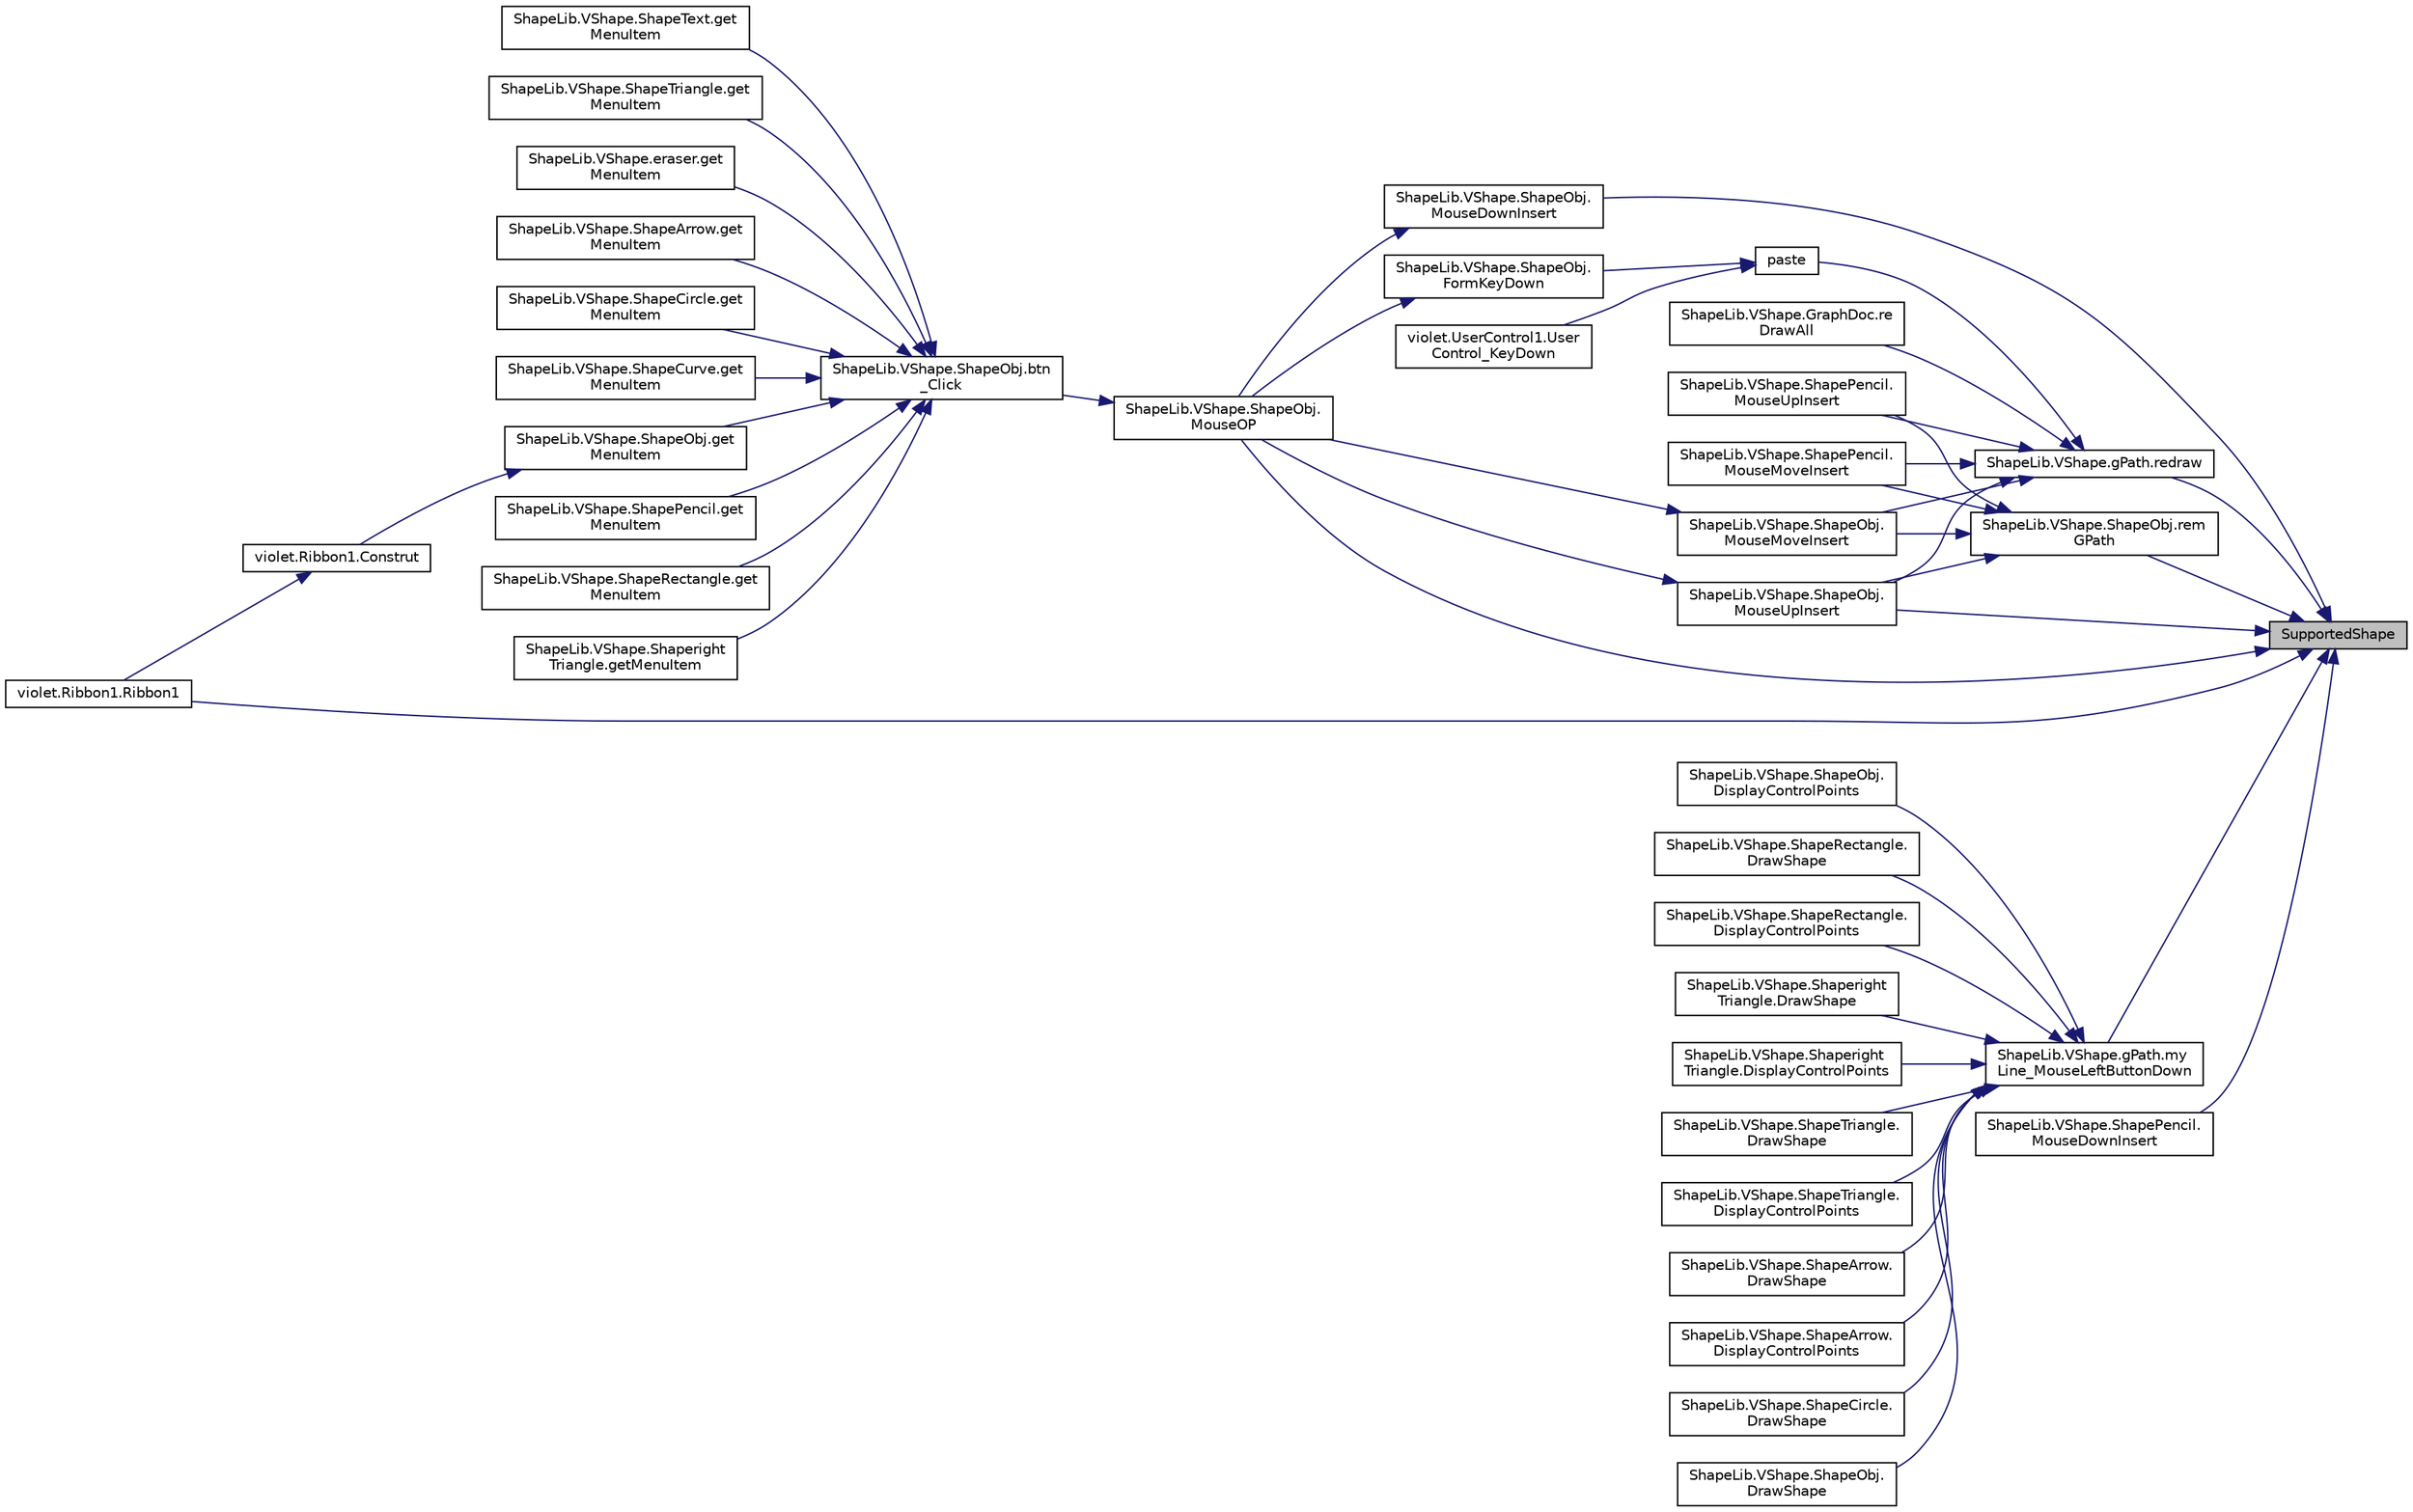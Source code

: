 digraph "SupportedShape"
{
 // LATEX_PDF_SIZE
  edge [fontname="Helvetica",fontsize="10",labelfontname="Helvetica",labelfontsize="10"];
  node [fontname="Helvetica",fontsize="10",shape=record];
  rankdir="RL";
  Node43 [label="SupportedShape",height=0.2,width=0.4,color="black", fillcolor="grey75", style="filled", fontcolor="black",tooltip="define supported shape"];
  Node43 -> Node44 [dir="back",color="midnightblue",fontsize="10",style="solid",fontname="Helvetica"];
  Node44 [label="ShapeLib.VShape.gPath.redraw",height=0.2,width=0.4,color="black", fillcolor="white", style="filled",URL="$classShapeLib_1_1VShape_1_1gPath.html#a3d0ca616bad384ca3a1e4a3eef245d07",tooltip=" "];
  Node44 -> Node45 [dir="back",color="midnightblue",fontsize="10",style="solid",fontname="Helvetica"];
  Node45 [label="ShapeLib.VShape.GraphDoc.re\lDrawAll",height=0.2,width=0.4,color="black", fillcolor="white", style="filled",URL="$classShapeLib_1_1VShape_1_1GraphDoc.html#a20b468b61d81bb541e58c92df082e82a",tooltip=" "];
  Node44 -> Node46 [dir="back",color="midnightblue",fontsize="10",style="solid",fontname="Helvetica"];
  Node46 [label="paste",height=0.2,width=0.4,color="black", fillcolor="white", style="filled",URL="$classShapeLib_1_1VShape_1_1shapeLib.html#a65066b4a90c6e198caaa769a4a95b63d",tooltip=" "];
  Node46 -> Node47 [dir="back",color="midnightblue",fontsize="10",style="solid",fontname="Helvetica"];
  Node47 [label="ShapeLib.VShape.ShapeObj.\lFormKeyDown",height=0.2,width=0.4,color="black", fillcolor="white", style="filled",URL="$classShapeLib_1_1VShape_1_1ShapeObj.html#a269fc4d256f6210f58b270a4c8c1f7d2",tooltip=" "];
  Node47 -> Node48 [dir="back",color="midnightblue",fontsize="10",style="solid",fontname="Helvetica"];
  Node48 [label="ShapeLib.VShape.ShapeObj.\lMouseOP",height=0.2,width=0.4,color="black", fillcolor="white", style="filled",URL="$classShapeLib_1_1VShape_1_1ShapeObj.html#a34b2c442f54a1f1bb63b778459d2ee6b",tooltip=" "];
  Node48 -> Node49 [dir="back",color="midnightblue",fontsize="10",style="solid",fontname="Helvetica"];
  Node49 [label="ShapeLib.VShape.ShapeObj.btn\l_Click",height=0.2,width=0.4,color="black", fillcolor="white", style="filled",URL="$classShapeLib_1_1VShape_1_1ShapeObj.html#afb4e81bd5f76a3bc344c03788b1b748a",tooltip="UI 點選"];
  Node49 -> Node50 [dir="back",color="midnightblue",fontsize="10",style="solid",fontname="Helvetica"];
  Node50 [label="ShapeLib.VShape.eraser.get\lMenuItem",height=0.2,width=0.4,color="black", fillcolor="white", style="filled",URL="$classShapeLib_1_1VShape_1_1eraser.html#aa5c01f3ce2f0608edd0a0b231393bde8",tooltip="覆寫System.Collections.ArrayList"];
  Node49 -> Node51 [dir="back",color="midnightblue",fontsize="10",style="solid",fontname="Helvetica"];
  Node51 [label="ShapeLib.VShape.ShapeArrow.get\lMenuItem",height=0.2,width=0.4,color="black", fillcolor="white", style="filled",URL="$classShapeLib_1_1VShape_1_1ShapeArrow.html#aa5c01f3ce2f0608edd0a0b231393bde8",tooltip="覆寫System.Collections.ArrayList"];
  Node49 -> Node52 [dir="back",color="midnightblue",fontsize="10",style="solid",fontname="Helvetica"];
  Node52 [label="ShapeLib.VShape.ShapeCircle.get\lMenuItem",height=0.2,width=0.4,color="black", fillcolor="white", style="filled",URL="$classShapeLib_1_1VShape_1_1ShapeCircle.html#aa5c01f3ce2f0608edd0a0b231393bde8",tooltip="覆寫System.Collections.ArrayList"];
  Node49 -> Node53 [dir="back",color="midnightblue",fontsize="10",style="solid",fontname="Helvetica"];
  Node53 [label="ShapeLib.VShape.ShapeCurve.get\lMenuItem",height=0.2,width=0.4,color="black", fillcolor="white", style="filled",URL="$classShapeLib_1_1VShape_1_1ShapeCurve.html#aa5c01f3ce2f0608edd0a0b231393bde8",tooltip="覆寫System.Collections.ArrayList"];
  Node49 -> Node54 [dir="back",color="midnightblue",fontsize="10",style="solid",fontname="Helvetica"];
  Node54 [label="ShapeLib.VShape.ShapeObj.get\lMenuItem",height=0.2,width=0.4,color="black", fillcolor="white", style="filled",URL="$classShapeLib_1_1VShape_1_1ShapeObj.html#aa09a6581cc64b36ac58a74a5f6d98459",tooltip="覆寫System.Collections.ArrayList"];
  Node54 -> Node55 [dir="back",color="midnightblue",fontsize="10",style="solid",fontname="Helvetica"];
  Node55 [label="violet.Ribbon1.Construt",height=0.2,width=0.4,color="black", fillcolor="white", style="filled",URL="$classviolet_1_1Ribbon1.html#a8b7f0b973376476fb2833e8aa2f4f1d4",tooltip=" "];
  Node55 -> Node56 [dir="back",color="midnightblue",fontsize="10",style="solid",fontname="Helvetica"];
  Node56 [label="violet.Ribbon1.Ribbon1",height=0.2,width=0.4,color="black", fillcolor="white", style="filled",URL="$classviolet_1_1Ribbon1.html#afc6de2c82a1dd328f4aa83e0e02bf293",tooltip=" "];
  Node49 -> Node57 [dir="back",color="midnightblue",fontsize="10",style="solid",fontname="Helvetica"];
  Node57 [label="ShapeLib.VShape.ShapePencil.get\lMenuItem",height=0.2,width=0.4,color="black", fillcolor="white", style="filled",URL="$classShapeLib_1_1VShape_1_1ShapePencil.html#aa5c01f3ce2f0608edd0a0b231393bde8",tooltip="覆寫System.Collections.ArrayList"];
  Node49 -> Node58 [dir="back",color="midnightblue",fontsize="10",style="solid",fontname="Helvetica"];
  Node58 [label="ShapeLib.VShape.ShapeRectangle.get\lMenuItem",height=0.2,width=0.4,color="black", fillcolor="white", style="filled",URL="$classShapeLib_1_1VShape_1_1ShapeRectangle.html#aa5c01f3ce2f0608edd0a0b231393bde8",tooltip="覆寫System.Collections.ArrayList"];
  Node49 -> Node59 [dir="back",color="midnightblue",fontsize="10",style="solid",fontname="Helvetica"];
  Node59 [label="ShapeLib.VShape.Shaperight\lTriangle.getMenuItem",height=0.2,width=0.4,color="black", fillcolor="white", style="filled",URL="$classShapeLib_1_1VShape_1_1ShaperightTriangle.html#aa5c01f3ce2f0608edd0a0b231393bde8",tooltip="覆寫System.Collections.ArrayList"];
  Node49 -> Node60 [dir="back",color="midnightblue",fontsize="10",style="solid",fontname="Helvetica"];
  Node60 [label="ShapeLib.VShape.ShapeText.get\lMenuItem",height=0.2,width=0.4,color="black", fillcolor="white", style="filled",URL="$classShapeLib_1_1VShape_1_1ShapeText.html#aa5c01f3ce2f0608edd0a0b231393bde8",tooltip="覆寫System.Collections.ArrayList"];
  Node49 -> Node61 [dir="back",color="midnightblue",fontsize="10",style="solid",fontname="Helvetica"];
  Node61 [label="ShapeLib.VShape.ShapeTriangle.get\lMenuItem",height=0.2,width=0.4,color="black", fillcolor="white", style="filled",URL="$classShapeLib_1_1VShape_1_1ShapeTriangle.html#aa5c01f3ce2f0608edd0a0b231393bde8",tooltip="覆寫System.Collections.ArrayList"];
  Node46 -> Node62 [dir="back",color="midnightblue",fontsize="10",style="solid",fontname="Helvetica"];
  Node62 [label="violet.UserControl1.User\lControl_KeyDown",height=0.2,width=0.4,color="black", fillcolor="white", style="filled",URL="$classviolet_1_1UserControl1.html#a74810eeda4e95b03d310222d55e69e3c",tooltip="繪製曲線"];
  Node44 -> Node63 [dir="back",color="midnightblue",fontsize="10",style="solid",fontname="Helvetica"];
  Node63 [label="ShapeLib.VShape.ShapeObj.\lMouseUpInsert",height=0.2,width=0.4,color="black", fillcolor="white", style="filled",URL="$classShapeLib_1_1VShape_1_1ShapeObj.html#ace21b13afa13483dd8e06599b4f637a2",tooltip=" "];
  Node63 -> Node48 [dir="back",color="midnightblue",fontsize="10",style="solid",fontname="Helvetica"];
  Node44 -> Node64 [dir="back",color="midnightblue",fontsize="10",style="solid",fontname="Helvetica"];
  Node64 [label="ShapeLib.VShape.ShapeObj.\lMouseMoveInsert",height=0.2,width=0.4,color="black", fillcolor="white", style="filled",URL="$classShapeLib_1_1VShape_1_1ShapeObj.html#af176bed520eb58b23ab1808cd7c14c62",tooltip=" "];
  Node64 -> Node48 [dir="back",color="midnightblue",fontsize="10",style="solid",fontname="Helvetica"];
  Node44 -> Node65 [dir="back",color="midnightblue",fontsize="10",style="solid",fontname="Helvetica"];
  Node65 [label="ShapeLib.VShape.ShapePencil.\lMouseUpInsert",height=0.2,width=0.4,color="black", fillcolor="white", style="filled",URL="$classShapeLib_1_1VShape_1_1ShapePencil.html#a8867860cc78de45650344f6c498beba3",tooltip=" "];
  Node44 -> Node66 [dir="back",color="midnightblue",fontsize="10",style="solid",fontname="Helvetica"];
  Node66 [label="ShapeLib.VShape.ShapePencil.\lMouseMoveInsert",height=0.2,width=0.4,color="black", fillcolor="white", style="filled",URL="$classShapeLib_1_1VShape_1_1ShapePencil.html#a0f586f202f69bd6cb802eb56807cddd9",tooltip=" "];
  Node43 -> Node67 [dir="back",color="midnightblue",fontsize="10",style="solid",fontname="Helvetica"];
  Node67 [label="ShapeLib.VShape.gPath.my\lLine_MouseLeftButtonDown",height=0.2,width=0.4,color="black", fillcolor="white", style="filled",URL="$classShapeLib_1_1VShape_1_1gPath.html#a1ca8ef88888343635dc9dc81fbfa6a00",tooltip=" "];
  Node67 -> Node68 [dir="back",color="midnightblue",fontsize="10",style="solid",fontname="Helvetica"];
  Node68 [label="ShapeLib.VShape.ShapeArrow.\lDrawShape",height=0.2,width=0.4,color="black", fillcolor="white", style="filled",URL="$classShapeLib_1_1VShape_1_1ShapeArrow.html#af4dbd742b08c55e62c755ba28ce3e3e6",tooltip="依data 繪製,如果是第一次畫要新建shape, 更新的話只要更新最後一點"];
  Node67 -> Node69 [dir="back",color="midnightblue",fontsize="10",style="solid",fontname="Helvetica"];
  Node69 [label="ShapeLib.VShape.ShapeArrow.\lDisplayControlPoints",height=0.2,width=0.4,color="black", fillcolor="white", style="filled",URL="$classShapeLib_1_1VShape_1_1ShapeArrow.html#a909f144514c579da6aa24b64f4664ad4",tooltip=" "];
  Node67 -> Node70 [dir="back",color="midnightblue",fontsize="10",style="solid",fontname="Helvetica"];
  Node70 [label="ShapeLib.VShape.ShapeCircle.\lDrawShape",height=0.2,width=0.4,color="black", fillcolor="white", style="filled",URL="$classShapeLib_1_1VShape_1_1ShapeCircle.html#af4dbd742b08c55e62c755ba28ce3e3e6",tooltip="依data 繪製,如果是第一次畫要新建shape, 更新的話只要更新最後一點"];
  Node67 -> Node71 [dir="back",color="midnightblue",fontsize="10",style="solid",fontname="Helvetica"];
  Node71 [label="ShapeLib.VShape.ShapeObj.\lDrawShape",height=0.2,width=0.4,color="black", fillcolor="white", style="filled",URL="$classShapeLib_1_1VShape_1_1ShapeObj.html#aee20f6124b393f1239de189be326e1e7",tooltip="依data 繪製,如果是第一次畫要新建shape, 更新的話只要更新最後一點"];
  Node67 -> Node72 [dir="back",color="midnightblue",fontsize="10",style="solid",fontname="Helvetica"];
  Node72 [label="ShapeLib.VShape.ShapeObj.\lDisplayControlPoints",height=0.2,width=0.4,color="black", fillcolor="white", style="filled",URL="$classShapeLib_1_1VShape_1_1ShapeObj.html#abc02455708c35d87e388a6c4fb87a69b",tooltip=" "];
  Node67 -> Node73 [dir="back",color="midnightblue",fontsize="10",style="solid",fontname="Helvetica"];
  Node73 [label="ShapeLib.VShape.ShapeRectangle.\lDrawShape",height=0.2,width=0.4,color="black", fillcolor="white", style="filled",URL="$classShapeLib_1_1VShape_1_1ShapeRectangle.html#af4dbd742b08c55e62c755ba28ce3e3e6",tooltip="依data 繪製,如果是第一次畫要新建shape, 更新的話只要更新最後一點"];
  Node67 -> Node74 [dir="back",color="midnightblue",fontsize="10",style="solid",fontname="Helvetica"];
  Node74 [label="ShapeLib.VShape.ShapeRectangle.\lDisplayControlPoints",height=0.2,width=0.4,color="black", fillcolor="white", style="filled",URL="$classShapeLib_1_1VShape_1_1ShapeRectangle.html#a909f144514c579da6aa24b64f4664ad4",tooltip=" "];
  Node67 -> Node75 [dir="back",color="midnightblue",fontsize="10",style="solid",fontname="Helvetica"];
  Node75 [label="ShapeLib.VShape.Shaperight\lTriangle.DrawShape",height=0.2,width=0.4,color="black", fillcolor="white", style="filled",URL="$classShapeLib_1_1VShape_1_1ShaperightTriangle.html#af4dbd742b08c55e62c755ba28ce3e3e6",tooltip="依data 繪製,如果是第一次畫要新建shape, 更新的話只要更新最後一點"];
  Node67 -> Node76 [dir="back",color="midnightblue",fontsize="10",style="solid",fontname="Helvetica"];
  Node76 [label="ShapeLib.VShape.Shaperight\lTriangle.DisplayControlPoints",height=0.2,width=0.4,color="black", fillcolor="white", style="filled",URL="$classShapeLib_1_1VShape_1_1ShaperightTriangle.html#a909f144514c579da6aa24b64f4664ad4",tooltip=" "];
  Node67 -> Node77 [dir="back",color="midnightblue",fontsize="10",style="solid",fontname="Helvetica"];
  Node77 [label="ShapeLib.VShape.ShapeTriangle.\lDrawShape",height=0.2,width=0.4,color="black", fillcolor="white", style="filled",URL="$classShapeLib_1_1VShape_1_1ShapeTriangle.html#af4dbd742b08c55e62c755ba28ce3e3e6",tooltip="依data 繪製,如果是第一次畫要新建shape, 更新的話只要更新最後一點"];
  Node67 -> Node78 [dir="back",color="midnightblue",fontsize="10",style="solid",fontname="Helvetica"];
  Node78 [label="ShapeLib.VShape.ShapeTriangle.\lDisplayControlPoints",height=0.2,width=0.4,color="black", fillcolor="white", style="filled",URL="$classShapeLib_1_1VShape_1_1ShapeTriangle.html#a909f144514c579da6aa24b64f4664ad4",tooltip=" "];
  Node43 -> Node48 [dir="back",color="midnightblue",fontsize="10",style="solid",fontname="Helvetica"];
  Node43 -> Node79 [dir="back",color="midnightblue",fontsize="10",style="solid",fontname="Helvetica"];
  Node79 [label="ShapeLib.VShape.ShapeObj.\lMouseDownInsert",height=0.2,width=0.4,color="black", fillcolor="white", style="filled",URL="$classShapeLib_1_1VShape_1_1ShapeObj.html#a6ae3f608ed94f2909eb90f0e9639d11b",tooltip=" "];
  Node79 -> Node48 [dir="back",color="midnightblue",fontsize="10",style="solid",fontname="Helvetica"];
  Node43 -> Node63 [dir="back",color="midnightblue",fontsize="10",style="solid",fontname="Helvetica"];
  Node43 -> Node80 [dir="back",color="midnightblue",fontsize="10",style="solid",fontname="Helvetica"];
  Node80 [label="ShapeLib.VShape.ShapeObj.rem\lGPath",height=0.2,width=0.4,color="black", fillcolor="white", style="filled",URL="$classShapeLib_1_1VShape_1_1ShapeObj.html#a3969d0be24dcac277ab2a486898df32d",tooltip="儲存新繪製的圖形資料"];
  Node80 -> Node63 [dir="back",color="midnightblue",fontsize="10",style="solid",fontname="Helvetica"];
  Node80 -> Node64 [dir="back",color="midnightblue",fontsize="10",style="solid",fontname="Helvetica"];
  Node80 -> Node65 [dir="back",color="midnightblue",fontsize="10",style="solid",fontname="Helvetica"];
  Node80 -> Node66 [dir="back",color="midnightblue",fontsize="10",style="solid",fontname="Helvetica"];
  Node43 -> Node81 [dir="back",color="midnightblue",fontsize="10",style="solid",fontname="Helvetica"];
  Node81 [label="ShapeLib.VShape.ShapePencil.\lMouseDownInsert",height=0.2,width=0.4,color="black", fillcolor="white", style="filled",URL="$classShapeLib_1_1VShape_1_1ShapePencil.html#a700084c3edd8a598710554d2537c9a82",tooltip=" "];
  Node43 -> Node56 [dir="back",color="midnightblue",fontsize="10",style="solid",fontname="Helvetica"];
}
